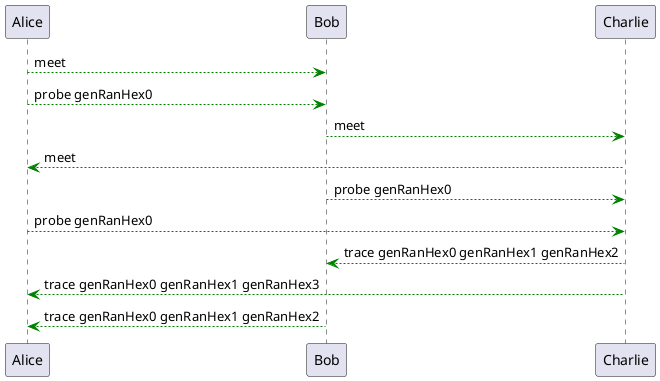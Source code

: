 @startuml messages
Alice -[#green]-> Bob: meet
Alice -[#green]-> Bob: probe genRanHex0
Bob -[#green]-> Charlie: meet
Charlie -[#green]-> Alice: meet
Bob -[#green]-> Charlie: probe genRanHex0
Alice -[#green]-> Charlie: probe genRanHex0
Charlie -[#green]-> Bob: trace genRanHex0 genRanHex1 genRanHex2
Charlie -[#green]-> Alice: trace genRanHex0 genRanHex1 genRanHex3
Bob -[#green]-> Alice: trace genRanHex0 genRanHex1 genRanHex2
@enduml